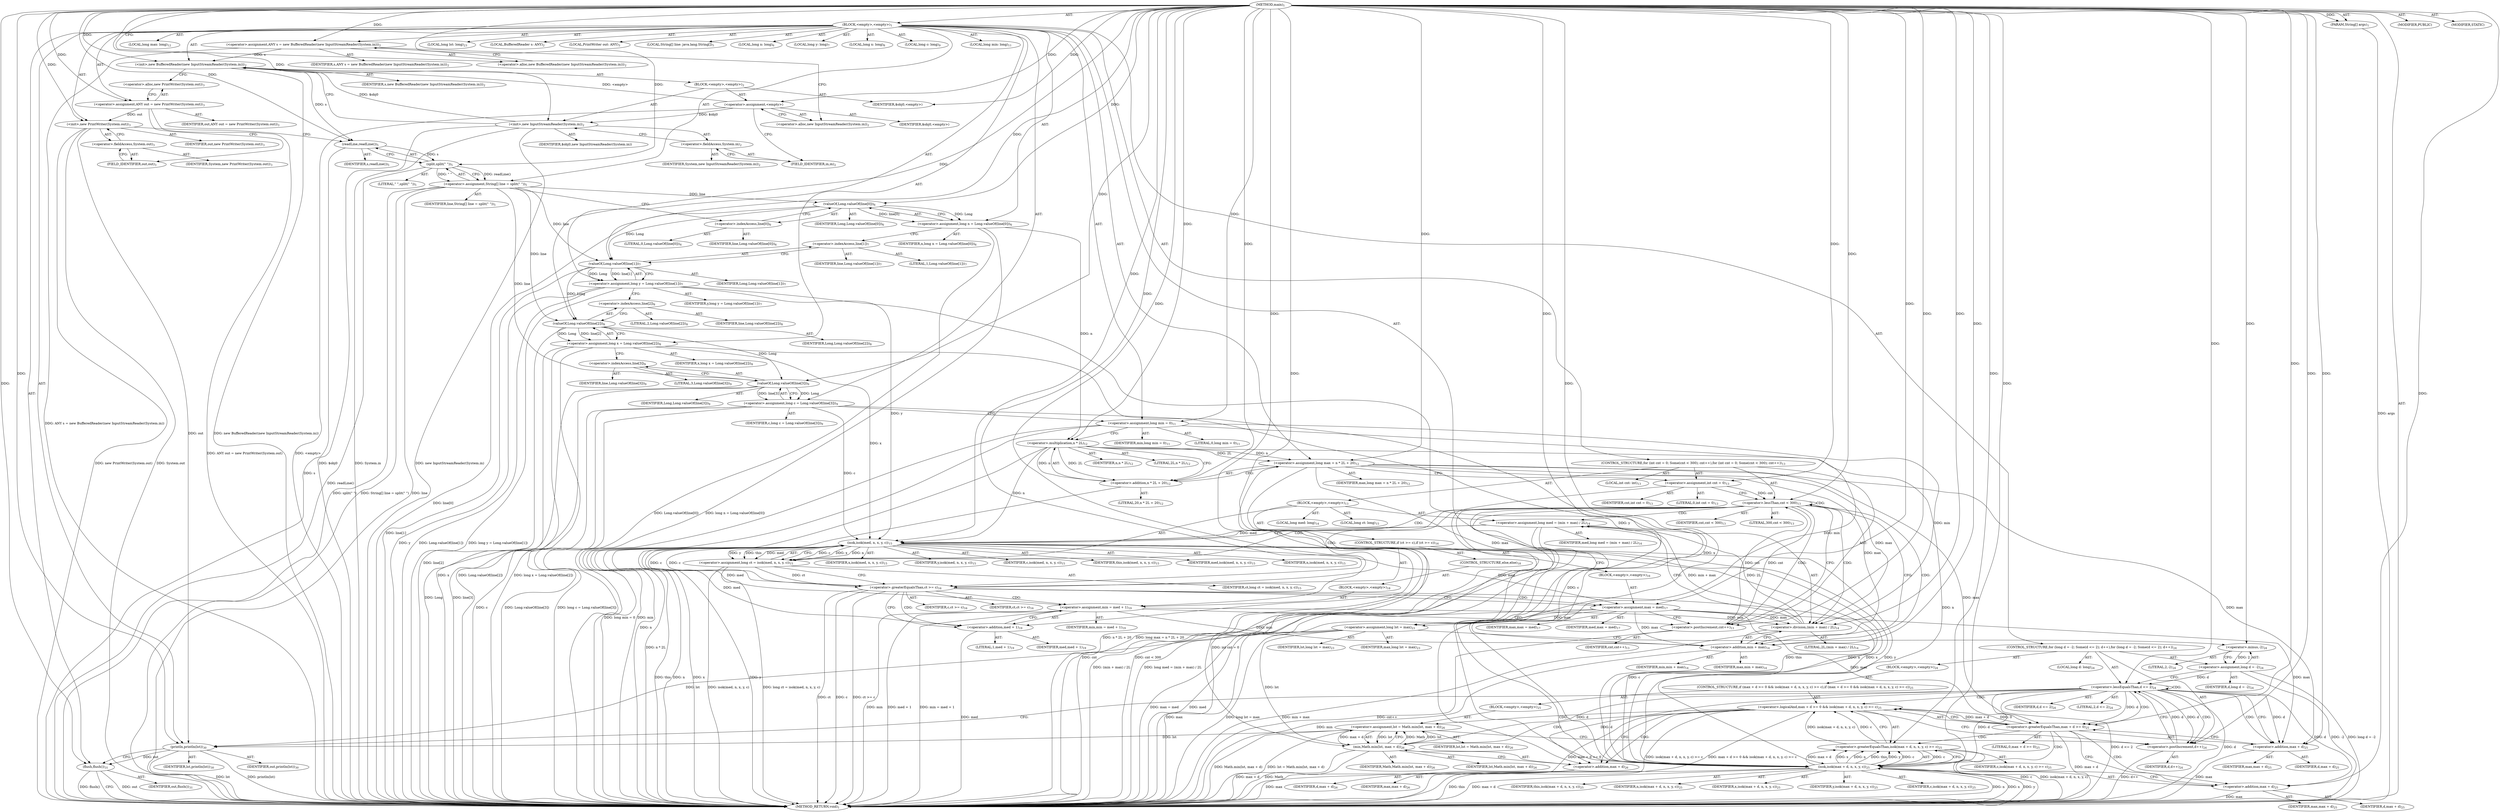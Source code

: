 digraph "main" {  
"21" [label = <(METHOD,main)<SUB>1</SUB>> ]
"22" [label = <(PARAM,String[] args)<SUB>1</SUB>> ]
"23" [label = <(BLOCK,&lt;empty&gt;,&lt;empty&gt;)<SUB>1</SUB>> ]
"4" [label = <(LOCAL,BufferedReader s: ANY)<SUB>2</SUB>> ]
"24" [label = <(&lt;operator&gt;.assignment,ANY s = new BufferedReader(new InputStreamReader(System.in)))<SUB>2</SUB>> ]
"25" [label = <(IDENTIFIER,s,ANY s = new BufferedReader(new InputStreamReader(System.in)))<SUB>2</SUB>> ]
"26" [label = <(&lt;operator&gt;.alloc,new BufferedReader(new InputStreamReader(System.in)))<SUB>2</SUB>> ]
"27" [label = <(&lt;init&gt;,new BufferedReader(new InputStreamReader(System.in)))<SUB>2</SUB>> ]
"3" [label = <(IDENTIFIER,s,new BufferedReader(new InputStreamReader(System.in)))<SUB>2</SUB>> ]
"28" [label = <(BLOCK,&lt;empty&gt;,&lt;empty&gt;)<SUB>2</SUB>> ]
"29" [label = <(&lt;operator&gt;.assignment,&lt;empty&gt;)> ]
"30" [label = <(IDENTIFIER,$obj0,&lt;empty&gt;)> ]
"31" [label = <(&lt;operator&gt;.alloc,new InputStreamReader(System.in))<SUB>2</SUB>> ]
"32" [label = <(&lt;init&gt;,new InputStreamReader(System.in))<SUB>2</SUB>> ]
"33" [label = <(IDENTIFIER,$obj0,new InputStreamReader(System.in))> ]
"34" [label = <(&lt;operator&gt;.fieldAccess,System.in)<SUB>2</SUB>> ]
"35" [label = <(IDENTIFIER,System,new InputStreamReader(System.in))<SUB>2</SUB>> ]
"36" [label = <(FIELD_IDENTIFIER,in,in)<SUB>2</SUB>> ]
"37" [label = <(IDENTIFIER,$obj0,&lt;empty&gt;)> ]
"6" [label = <(LOCAL,PrintWriter out: ANY)<SUB>3</SUB>> ]
"38" [label = <(&lt;operator&gt;.assignment,ANY out = new PrintWriter(System.out))<SUB>3</SUB>> ]
"39" [label = <(IDENTIFIER,out,ANY out = new PrintWriter(System.out))<SUB>3</SUB>> ]
"40" [label = <(&lt;operator&gt;.alloc,new PrintWriter(System.out))<SUB>3</SUB>> ]
"41" [label = <(&lt;init&gt;,new PrintWriter(System.out))<SUB>3</SUB>> ]
"5" [label = <(IDENTIFIER,out,new PrintWriter(System.out))<SUB>3</SUB>> ]
"42" [label = <(&lt;operator&gt;.fieldAccess,System.out)<SUB>3</SUB>> ]
"43" [label = <(IDENTIFIER,System,new PrintWriter(System.out))<SUB>3</SUB>> ]
"44" [label = <(FIELD_IDENTIFIER,out,out)<SUB>3</SUB>> ]
"45" [label = <(LOCAL,String[] line: java.lang.String[])<SUB>5</SUB>> ]
"46" [label = <(&lt;operator&gt;.assignment,String[] line = split(&quot; &quot;))<SUB>5</SUB>> ]
"47" [label = <(IDENTIFIER,line,String[] line = split(&quot; &quot;))<SUB>5</SUB>> ]
"48" [label = <(split,split(&quot; &quot;))<SUB>5</SUB>> ]
"49" [label = <(readLine,readLine())<SUB>5</SUB>> ]
"50" [label = <(IDENTIFIER,s,readLine())<SUB>5</SUB>> ]
"51" [label = <(LITERAL,&quot; &quot;,split(&quot; &quot;))<SUB>5</SUB>> ]
"52" [label = <(LOCAL,long n: long)<SUB>6</SUB>> ]
"53" [label = <(&lt;operator&gt;.assignment,long n = Long.valueOf(line[0]))<SUB>6</SUB>> ]
"54" [label = <(IDENTIFIER,n,long n = Long.valueOf(line[0]))<SUB>6</SUB>> ]
"55" [label = <(valueOf,Long.valueOf(line[0]))<SUB>6</SUB>> ]
"56" [label = <(IDENTIFIER,Long,Long.valueOf(line[0]))<SUB>6</SUB>> ]
"57" [label = <(&lt;operator&gt;.indexAccess,line[0])<SUB>6</SUB>> ]
"58" [label = <(IDENTIFIER,line,Long.valueOf(line[0]))<SUB>6</SUB>> ]
"59" [label = <(LITERAL,0,Long.valueOf(line[0]))<SUB>6</SUB>> ]
"60" [label = <(LOCAL,long y: long)<SUB>7</SUB>> ]
"61" [label = <(&lt;operator&gt;.assignment,long y = Long.valueOf(line[1]))<SUB>7</SUB>> ]
"62" [label = <(IDENTIFIER,y,long y = Long.valueOf(line[1]))<SUB>7</SUB>> ]
"63" [label = <(valueOf,Long.valueOf(line[1]))<SUB>7</SUB>> ]
"64" [label = <(IDENTIFIER,Long,Long.valueOf(line[1]))<SUB>7</SUB>> ]
"65" [label = <(&lt;operator&gt;.indexAccess,line[1])<SUB>7</SUB>> ]
"66" [label = <(IDENTIFIER,line,Long.valueOf(line[1]))<SUB>7</SUB>> ]
"67" [label = <(LITERAL,1,Long.valueOf(line[1]))<SUB>7</SUB>> ]
"68" [label = <(LOCAL,long x: long)<SUB>8</SUB>> ]
"69" [label = <(&lt;operator&gt;.assignment,long x = Long.valueOf(line[2]))<SUB>8</SUB>> ]
"70" [label = <(IDENTIFIER,x,long x = Long.valueOf(line[2]))<SUB>8</SUB>> ]
"71" [label = <(valueOf,Long.valueOf(line[2]))<SUB>8</SUB>> ]
"72" [label = <(IDENTIFIER,Long,Long.valueOf(line[2]))<SUB>8</SUB>> ]
"73" [label = <(&lt;operator&gt;.indexAccess,line[2])<SUB>8</SUB>> ]
"74" [label = <(IDENTIFIER,line,Long.valueOf(line[2]))<SUB>8</SUB>> ]
"75" [label = <(LITERAL,2,Long.valueOf(line[2]))<SUB>8</SUB>> ]
"76" [label = <(LOCAL,long c: long)<SUB>9</SUB>> ]
"77" [label = <(&lt;operator&gt;.assignment,long c = Long.valueOf(line[3]))<SUB>9</SUB>> ]
"78" [label = <(IDENTIFIER,c,long c = Long.valueOf(line[3]))<SUB>9</SUB>> ]
"79" [label = <(valueOf,Long.valueOf(line[3]))<SUB>9</SUB>> ]
"80" [label = <(IDENTIFIER,Long,Long.valueOf(line[3]))<SUB>9</SUB>> ]
"81" [label = <(&lt;operator&gt;.indexAccess,line[3])<SUB>9</SUB>> ]
"82" [label = <(IDENTIFIER,line,Long.valueOf(line[3]))<SUB>9</SUB>> ]
"83" [label = <(LITERAL,3,Long.valueOf(line[3]))<SUB>9</SUB>> ]
"84" [label = <(LOCAL,long min: long)<SUB>11</SUB>> ]
"85" [label = <(&lt;operator&gt;.assignment,long min = 0)<SUB>11</SUB>> ]
"86" [label = <(IDENTIFIER,min,long min = 0)<SUB>11</SUB>> ]
"87" [label = <(LITERAL,0,long min = 0)<SUB>11</SUB>> ]
"88" [label = <(LOCAL,long max: long)<SUB>12</SUB>> ]
"89" [label = <(&lt;operator&gt;.assignment,long max = n * 2L + 20)<SUB>12</SUB>> ]
"90" [label = <(IDENTIFIER,max,long max = n * 2L + 20)<SUB>12</SUB>> ]
"91" [label = <(&lt;operator&gt;.addition,n * 2L + 20)<SUB>12</SUB>> ]
"92" [label = <(&lt;operator&gt;.multiplication,n * 2L)<SUB>12</SUB>> ]
"93" [label = <(IDENTIFIER,n,n * 2L)<SUB>12</SUB>> ]
"94" [label = <(LITERAL,2L,n * 2L)<SUB>12</SUB>> ]
"95" [label = <(LITERAL,20,n * 2L + 20)<SUB>12</SUB>> ]
"96" [label = <(CONTROL_STRUCTURE,for (int cnt = 0; Some(cnt &lt; 300); cnt++),for (int cnt = 0; Some(cnt &lt; 300); cnt++))<SUB>13</SUB>> ]
"97" [label = <(LOCAL,int cnt: int)<SUB>13</SUB>> ]
"98" [label = <(&lt;operator&gt;.assignment,int cnt = 0)<SUB>13</SUB>> ]
"99" [label = <(IDENTIFIER,cnt,int cnt = 0)<SUB>13</SUB>> ]
"100" [label = <(LITERAL,0,int cnt = 0)<SUB>13</SUB>> ]
"101" [label = <(&lt;operator&gt;.lessThan,cnt &lt; 300)<SUB>13</SUB>> ]
"102" [label = <(IDENTIFIER,cnt,cnt &lt; 300)<SUB>13</SUB>> ]
"103" [label = <(LITERAL,300,cnt &lt; 300)<SUB>13</SUB>> ]
"104" [label = <(&lt;operator&gt;.postIncrement,cnt++)<SUB>13</SUB>> ]
"105" [label = <(IDENTIFIER,cnt,cnt++)<SUB>13</SUB>> ]
"106" [label = <(BLOCK,&lt;empty&gt;,&lt;empty&gt;)<SUB>13</SUB>> ]
"107" [label = <(LOCAL,long med: long)<SUB>14</SUB>> ]
"108" [label = <(&lt;operator&gt;.assignment,long med = (min + max) / 2L)<SUB>14</SUB>> ]
"109" [label = <(IDENTIFIER,med,long med = (min + max) / 2L)<SUB>14</SUB>> ]
"110" [label = <(&lt;operator&gt;.division,(min + max) / 2L)<SUB>14</SUB>> ]
"111" [label = <(&lt;operator&gt;.addition,min + max)<SUB>14</SUB>> ]
"112" [label = <(IDENTIFIER,min,min + max)<SUB>14</SUB>> ]
"113" [label = <(IDENTIFIER,max,min + max)<SUB>14</SUB>> ]
"114" [label = <(LITERAL,2L,(min + max) / 2L)<SUB>14</SUB>> ]
"115" [label = <(LOCAL,long ct: long)<SUB>15</SUB>> ]
"116" [label = <(&lt;operator&gt;.assignment,long ct = isok(med, n, x, y, c))<SUB>15</SUB>> ]
"117" [label = <(IDENTIFIER,ct,long ct = isok(med, n, x, y, c))<SUB>15</SUB>> ]
"118" [label = <(isok,isok(med, n, x, y, c))<SUB>15</SUB>> ]
"119" [label = <(IDENTIFIER,this,isok(med, n, x, y, c))<SUB>15</SUB>> ]
"120" [label = <(IDENTIFIER,med,isok(med, n, x, y, c))<SUB>15</SUB>> ]
"121" [label = <(IDENTIFIER,n,isok(med, n, x, y, c))<SUB>15</SUB>> ]
"122" [label = <(IDENTIFIER,x,isok(med, n, x, y, c))<SUB>15</SUB>> ]
"123" [label = <(IDENTIFIER,y,isok(med, n, x, y, c))<SUB>15</SUB>> ]
"124" [label = <(IDENTIFIER,c,isok(med, n, x, y, c))<SUB>15</SUB>> ]
"125" [label = <(CONTROL_STRUCTURE,if (ct &gt;= c),if (ct &gt;= c))<SUB>16</SUB>> ]
"126" [label = <(&lt;operator&gt;.greaterEqualsThan,ct &gt;= c)<SUB>16</SUB>> ]
"127" [label = <(IDENTIFIER,ct,ct &gt;= c)<SUB>16</SUB>> ]
"128" [label = <(IDENTIFIER,c,ct &gt;= c)<SUB>16</SUB>> ]
"129" [label = <(BLOCK,&lt;empty&gt;,&lt;empty&gt;)<SUB>16</SUB>> ]
"130" [label = <(&lt;operator&gt;.assignment,max = med)<SUB>17</SUB>> ]
"131" [label = <(IDENTIFIER,max,max = med)<SUB>17</SUB>> ]
"132" [label = <(IDENTIFIER,med,max = med)<SUB>17</SUB>> ]
"133" [label = <(CONTROL_STRUCTURE,else,else)<SUB>18</SUB>> ]
"134" [label = <(BLOCK,&lt;empty&gt;,&lt;empty&gt;)<SUB>18</SUB>> ]
"135" [label = <(&lt;operator&gt;.assignment,min = med + 1)<SUB>19</SUB>> ]
"136" [label = <(IDENTIFIER,min,min = med + 1)<SUB>19</SUB>> ]
"137" [label = <(&lt;operator&gt;.addition,med + 1)<SUB>19</SUB>> ]
"138" [label = <(IDENTIFIER,med,med + 1)<SUB>19</SUB>> ]
"139" [label = <(LITERAL,1,med + 1)<SUB>19</SUB>> ]
"140" [label = <(LOCAL,long lst: long)<SUB>23</SUB>> ]
"141" [label = <(&lt;operator&gt;.assignment,long lst = max)<SUB>23</SUB>> ]
"142" [label = <(IDENTIFIER,lst,long lst = max)<SUB>23</SUB>> ]
"143" [label = <(IDENTIFIER,max,long lst = max)<SUB>23</SUB>> ]
"144" [label = <(CONTROL_STRUCTURE,for (long d = -2; Some(d &lt;= 2); d++),for (long d = -2; Some(d &lt;= 2); d++))<SUB>24</SUB>> ]
"145" [label = <(LOCAL,long d: long)<SUB>24</SUB>> ]
"146" [label = <(&lt;operator&gt;.assignment,long d = -2)<SUB>24</SUB>> ]
"147" [label = <(IDENTIFIER,d,long d = -2)<SUB>24</SUB>> ]
"148" [label = <(&lt;operator&gt;.minus,-2)<SUB>24</SUB>> ]
"149" [label = <(LITERAL,2,-2)<SUB>24</SUB>> ]
"150" [label = <(&lt;operator&gt;.lessEqualsThan,d &lt;= 2)<SUB>24</SUB>> ]
"151" [label = <(IDENTIFIER,d,d &lt;= 2)<SUB>24</SUB>> ]
"152" [label = <(LITERAL,2,d &lt;= 2)<SUB>24</SUB>> ]
"153" [label = <(&lt;operator&gt;.postIncrement,d++)<SUB>24</SUB>> ]
"154" [label = <(IDENTIFIER,d,d++)<SUB>24</SUB>> ]
"155" [label = <(BLOCK,&lt;empty&gt;,&lt;empty&gt;)<SUB>24</SUB>> ]
"156" [label = <(CONTROL_STRUCTURE,if (max + d &gt;= 0 &amp;&amp; isok(max + d, n, x, y, c) &gt;= c),if (max + d &gt;= 0 &amp;&amp; isok(max + d, n, x, y, c) &gt;= c))<SUB>25</SUB>> ]
"157" [label = <(&lt;operator&gt;.logicalAnd,max + d &gt;= 0 &amp;&amp; isok(max + d, n, x, y, c) &gt;= c)<SUB>25</SUB>> ]
"158" [label = <(&lt;operator&gt;.greaterEqualsThan,max + d &gt;= 0)<SUB>25</SUB>> ]
"159" [label = <(&lt;operator&gt;.addition,max + d)<SUB>25</SUB>> ]
"160" [label = <(IDENTIFIER,max,max + d)<SUB>25</SUB>> ]
"161" [label = <(IDENTIFIER,d,max + d)<SUB>25</SUB>> ]
"162" [label = <(LITERAL,0,max + d &gt;= 0)<SUB>25</SUB>> ]
"163" [label = <(&lt;operator&gt;.greaterEqualsThan,isok(max + d, n, x, y, c) &gt;= c)<SUB>25</SUB>> ]
"164" [label = <(isok,isok(max + d, n, x, y, c))<SUB>25</SUB>> ]
"165" [label = <(IDENTIFIER,this,isok(max + d, n, x, y, c))<SUB>25</SUB>> ]
"166" [label = <(&lt;operator&gt;.addition,max + d)<SUB>25</SUB>> ]
"167" [label = <(IDENTIFIER,max,max + d)<SUB>25</SUB>> ]
"168" [label = <(IDENTIFIER,d,max + d)<SUB>25</SUB>> ]
"169" [label = <(IDENTIFIER,n,isok(max + d, n, x, y, c))<SUB>25</SUB>> ]
"170" [label = <(IDENTIFIER,x,isok(max + d, n, x, y, c))<SUB>25</SUB>> ]
"171" [label = <(IDENTIFIER,y,isok(max + d, n, x, y, c))<SUB>25</SUB>> ]
"172" [label = <(IDENTIFIER,c,isok(max + d, n, x, y, c))<SUB>25</SUB>> ]
"173" [label = <(IDENTIFIER,c,isok(max + d, n, x, y, c) &gt;= c)<SUB>25</SUB>> ]
"174" [label = <(BLOCK,&lt;empty&gt;,&lt;empty&gt;)<SUB>25</SUB>> ]
"175" [label = <(&lt;operator&gt;.assignment,lst = Math.min(lst, max + d))<SUB>26</SUB>> ]
"176" [label = <(IDENTIFIER,lst,lst = Math.min(lst, max + d))<SUB>26</SUB>> ]
"177" [label = <(min,Math.min(lst, max + d))<SUB>26</SUB>> ]
"178" [label = <(IDENTIFIER,Math,Math.min(lst, max + d))<SUB>26</SUB>> ]
"179" [label = <(IDENTIFIER,lst,Math.min(lst, max + d))<SUB>26</SUB>> ]
"180" [label = <(&lt;operator&gt;.addition,max + d)<SUB>26</SUB>> ]
"181" [label = <(IDENTIFIER,max,max + d)<SUB>26</SUB>> ]
"182" [label = <(IDENTIFIER,d,max + d)<SUB>26</SUB>> ]
"183" [label = <(println,println(lst))<SUB>30</SUB>> ]
"184" [label = <(IDENTIFIER,out,println(lst))<SUB>30</SUB>> ]
"185" [label = <(IDENTIFIER,lst,println(lst))<SUB>30</SUB>> ]
"186" [label = <(flush,flush())<SUB>31</SUB>> ]
"187" [label = <(IDENTIFIER,out,flush())<SUB>31</SUB>> ]
"188" [label = <(MODIFIER,PUBLIC)> ]
"189" [label = <(MODIFIER,STATIC)> ]
"190" [label = <(METHOD_RETURN,void)<SUB>1</SUB>> ]
  "21" -> "22"  [ label = "AST: "] 
  "21" -> "23"  [ label = "AST: "] 
  "21" -> "188"  [ label = "AST: "] 
  "21" -> "189"  [ label = "AST: "] 
  "21" -> "190"  [ label = "AST: "] 
  "23" -> "4"  [ label = "AST: "] 
  "23" -> "24"  [ label = "AST: "] 
  "23" -> "27"  [ label = "AST: "] 
  "23" -> "6"  [ label = "AST: "] 
  "23" -> "38"  [ label = "AST: "] 
  "23" -> "41"  [ label = "AST: "] 
  "23" -> "45"  [ label = "AST: "] 
  "23" -> "46"  [ label = "AST: "] 
  "23" -> "52"  [ label = "AST: "] 
  "23" -> "53"  [ label = "AST: "] 
  "23" -> "60"  [ label = "AST: "] 
  "23" -> "61"  [ label = "AST: "] 
  "23" -> "68"  [ label = "AST: "] 
  "23" -> "69"  [ label = "AST: "] 
  "23" -> "76"  [ label = "AST: "] 
  "23" -> "77"  [ label = "AST: "] 
  "23" -> "84"  [ label = "AST: "] 
  "23" -> "85"  [ label = "AST: "] 
  "23" -> "88"  [ label = "AST: "] 
  "23" -> "89"  [ label = "AST: "] 
  "23" -> "96"  [ label = "AST: "] 
  "23" -> "140"  [ label = "AST: "] 
  "23" -> "141"  [ label = "AST: "] 
  "23" -> "144"  [ label = "AST: "] 
  "23" -> "183"  [ label = "AST: "] 
  "23" -> "186"  [ label = "AST: "] 
  "24" -> "25"  [ label = "AST: "] 
  "24" -> "26"  [ label = "AST: "] 
  "27" -> "3"  [ label = "AST: "] 
  "27" -> "28"  [ label = "AST: "] 
  "28" -> "29"  [ label = "AST: "] 
  "28" -> "32"  [ label = "AST: "] 
  "28" -> "37"  [ label = "AST: "] 
  "29" -> "30"  [ label = "AST: "] 
  "29" -> "31"  [ label = "AST: "] 
  "32" -> "33"  [ label = "AST: "] 
  "32" -> "34"  [ label = "AST: "] 
  "34" -> "35"  [ label = "AST: "] 
  "34" -> "36"  [ label = "AST: "] 
  "38" -> "39"  [ label = "AST: "] 
  "38" -> "40"  [ label = "AST: "] 
  "41" -> "5"  [ label = "AST: "] 
  "41" -> "42"  [ label = "AST: "] 
  "42" -> "43"  [ label = "AST: "] 
  "42" -> "44"  [ label = "AST: "] 
  "46" -> "47"  [ label = "AST: "] 
  "46" -> "48"  [ label = "AST: "] 
  "48" -> "49"  [ label = "AST: "] 
  "48" -> "51"  [ label = "AST: "] 
  "49" -> "50"  [ label = "AST: "] 
  "53" -> "54"  [ label = "AST: "] 
  "53" -> "55"  [ label = "AST: "] 
  "55" -> "56"  [ label = "AST: "] 
  "55" -> "57"  [ label = "AST: "] 
  "57" -> "58"  [ label = "AST: "] 
  "57" -> "59"  [ label = "AST: "] 
  "61" -> "62"  [ label = "AST: "] 
  "61" -> "63"  [ label = "AST: "] 
  "63" -> "64"  [ label = "AST: "] 
  "63" -> "65"  [ label = "AST: "] 
  "65" -> "66"  [ label = "AST: "] 
  "65" -> "67"  [ label = "AST: "] 
  "69" -> "70"  [ label = "AST: "] 
  "69" -> "71"  [ label = "AST: "] 
  "71" -> "72"  [ label = "AST: "] 
  "71" -> "73"  [ label = "AST: "] 
  "73" -> "74"  [ label = "AST: "] 
  "73" -> "75"  [ label = "AST: "] 
  "77" -> "78"  [ label = "AST: "] 
  "77" -> "79"  [ label = "AST: "] 
  "79" -> "80"  [ label = "AST: "] 
  "79" -> "81"  [ label = "AST: "] 
  "81" -> "82"  [ label = "AST: "] 
  "81" -> "83"  [ label = "AST: "] 
  "85" -> "86"  [ label = "AST: "] 
  "85" -> "87"  [ label = "AST: "] 
  "89" -> "90"  [ label = "AST: "] 
  "89" -> "91"  [ label = "AST: "] 
  "91" -> "92"  [ label = "AST: "] 
  "91" -> "95"  [ label = "AST: "] 
  "92" -> "93"  [ label = "AST: "] 
  "92" -> "94"  [ label = "AST: "] 
  "96" -> "97"  [ label = "AST: "] 
  "96" -> "98"  [ label = "AST: "] 
  "96" -> "101"  [ label = "AST: "] 
  "96" -> "104"  [ label = "AST: "] 
  "96" -> "106"  [ label = "AST: "] 
  "98" -> "99"  [ label = "AST: "] 
  "98" -> "100"  [ label = "AST: "] 
  "101" -> "102"  [ label = "AST: "] 
  "101" -> "103"  [ label = "AST: "] 
  "104" -> "105"  [ label = "AST: "] 
  "106" -> "107"  [ label = "AST: "] 
  "106" -> "108"  [ label = "AST: "] 
  "106" -> "115"  [ label = "AST: "] 
  "106" -> "116"  [ label = "AST: "] 
  "106" -> "125"  [ label = "AST: "] 
  "108" -> "109"  [ label = "AST: "] 
  "108" -> "110"  [ label = "AST: "] 
  "110" -> "111"  [ label = "AST: "] 
  "110" -> "114"  [ label = "AST: "] 
  "111" -> "112"  [ label = "AST: "] 
  "111" -> "113"  [ label = "AST: "] 
  "116" -> "117"  [ label = "AST: "] 
  "116" -> "118"  [ label = "AST: "] 
  "118" -> "119"  [ label = "AST: "] 
  "118" -> "120"  [ label = "AST: "] 
  "118" -> "121"  [ label = "AST: "] 
  "118" -> "122"  [ label = "AST: "] 
  "118" -> "123"  [ label = "AST: "] 
  "118" -> "124"  [ label = "AST: "] 
  "125" -> "126"  [ label = "AST: "] 
  "125" -> "129"  [ label = "AST: "] 
  "125" -> "133"  [ label = "AST: "] 
  "126" -> "127"  [ label = "AST: "] 
  "126" -> "128"  [ label = "AST: "] 
  "129" -> "130"  [ label = "AST: "] 
  "130" -> "131"  [ label = "AST: "] 
  "130" -> "132"  [ label = "AST: "] 
  "133" -> "134"  [ label = "AST: "] 
  "134" -> "135"  [ label = "AST: "] 
  "135" -> "136"  [ label = "AST: "] 
  "135" -> "137"  [ label = "AST: "] 
  "137" -> "138"  [ label = "AST: "] 
  "137" -> "139"  [ label = "AST: "] 
  "141" -> "142"  [ label = "AST: "] 
  "141" -> "143"  [ label = "AST: "] 
  "144" -> "145"  [ label = "AST: "] 
  "144" -> "146"  [ label = "AST: "] 
  "144" -> "150"  [ label = "AST: "] 
  "144" -> "153"  [ label = "AST: "] 
  "144" -> "155"  [ label = "AST: "] 
  "146" -> "147"  [ label = "AST: "] 
  "146" -> "148"  [ label = "AST: "] 
  "148" -> "149"  [ label = "AST: "] 
  "150" -> "151"  [ label = "AST: "] 
  "150" -> "152"  [ label = "AST: "] 
  "153" -> "154"  [ label = "AST: "] 
  "155" -> "156"  [ label = "AST: "] 
  "156" -> "157"  [ label = "AST: "] 
  "156" -> "174"  [ label = "AST: "] 
  "157" -> "158"  [ label = "AST: "] 
  "157" -> "163"  [ label = "AST: "] 
  "158" -> "159"  [ label = "AST: "] 
  "158" -> "162"  [ label = "AST: "] 
  "159" -> "160"  [ label = "AST: "] 
  "159" -> "161"  [ label = "AST: "] 
  "163" -> "164"  [ label = "AST: "] 
  "163" -> "173"  [ label = "AST: "] 
  "164" -> "165"  [ label = "AST: "] 
  "164" -> "166"  [ label = "AST: "] 
  "164" -> "169"  [ label = "AST: "] 
  "164" -> "170"  [ label = "AST: "] 
  "164" -> "171"  [ label = "AST: "] 
  "164" -> "172"  [ label = "AST: "] 
  "166" -> "167"  [ label = "AST: "] 
  "166" -> "168"  [ label = "AST: "] 
  "174" -> "175"  [ label = "AST: "] 
  "175" -> "176"  [ label = "AST: "] 
  "175" -> "177"  [ label = "AST: "] 
  "177" -> "178"  [ label = "AST: "] 
  "177" -> "179"  [ label = "AST: "] 
  "177" -> "180"  [ label = "AST: "] 
  "180" -> "181"  [ label = "AST: "] 
  "180" -> "182"  [ label = "AST: "] 
  "183" -> "184"  [ label = "AST: "] 
  "183" -> "185"  [ label = "AST: "] 
  "186" -> "187"  [ label = "AST: "] 
  "24" -> "31"  [ label = "CFG: "] 
  "27" -> "40"  [ label = "CFG: "] 
  "38" -> "44"  [ label = "CFG: "] 
  "41" -> "49"  [ label = "CFG: "] 
  "46" -> "57"  [ label = "CFG: "] 
  "53" -> "65"  [ label = "CFG: "] 
  "61" -> "73"  [ label = "CFG: "] 
  "69" -> "81"  [ label = "CFG: "] 
  "77" -> "85"  [ label = "CFG: "] 
  "85" -> "92"  [ label = "CFG: "] 
  "89" -> "98"  [ label = "CFG: "] 
  "141" -> "148"  [ label = "CFG: "] 
  "183" -> "186"  [ label = "CFG: "] 
  "186" -> "190"  [ label = "CFG: "] 
  "26" -> "24"  [ label = "CFG: "] 
  "40" -> "38"  [ label = "CFG: "] 
  "42" -> "41"  [ label = "CFG: "] 
  "48" -> "46"  [ label = "CFG: "] 
  "55" -> "53"  [ label = "CFG: "] 
  "63" -> "61"  [ label = "CFG: "] 
  "71" -> "69"  [ label = "CFG: "] 
  "79" -> "77"  [ label = "CFG: "] 
  "91" -> "89"  [ label = "CFG: "] 
  "98" -> "101"  [ label = "CFG: "] 
  "101" -> "111"  [ label = "CFG: "] 
  "101" -> "141"  [ label = "CFG: "] 
  "104" -> "101"  [ label = "CFG: "] 
  "146" -> "150"  [ label = "CFG: "] 
  "150" -> "159"  [ label = "CFG: "] 
  "150" -> "183"  [ label = "CFG: "] 
  "153" -> "150"  [ label = "CFG: "] 
  "29" -> "36"  [ label = "CFG: "] 
  "32" -> "27"  [ label = "CFG: "] 
  "44" -> "42"  [ label = "CFG: "] 
  "49" -> "48"  [ label = "CFG: "] 
  "57" -> "55"  [ label = "CFG: "] 
  "65" -> "63"  [ label = "CFG: "] 
  "73" -> "71"  [ label = "CFG: "] 
  "81" -> "79"  [ label = "CFG: "] 
  "92" -> "91"  [ label = "CFG: "] 
  "108" -> "118"  [ label = "CFG: "] 
  "116" -> "126"  [ label = "CFG: "] 
  "148" -> "146"  [ label = "CFG: "] 
  "31" -> "29"  [ label = "CFG: "] 
  "34" -> "32"  [ label = "CFG: "] 
  "110" -> "108"  [ label = "CFG: "] 
  "118" -> "116"  [ label = "CFG: "] 
  "126" -> "130"  [ label = "CFG: "] 
  "126" -> "137"  [ label = "CFG: "] 
  "157" -> "180"  [ label = "CFG: "] 
  "157" -> "153"  [ label = "CFG: "] 
  "36" -> "34"  [ label = "CFG: "] 
  "111" -> "110"  [ label = "CFG: "] 
  "130" -> "104"  [ label = "CFG: "] 
  "158" -> "157"  [ label = "CFG: "] 
  "158" -> "166"  [ label = "CFG: "] 
  "163" -> "157"  [ label = "CFG: "] 
  "175" -> "153"  [ label = "CFG: "] 
  "135" -> "104"  [ label = "CFG: "] 
  "159" -> "158"  [ label = "CFG: "] 
  "164" -> "163"  [ label = "CFG: "] 
  "177" -> "175"  [ label = "CFG: "] 
  "137" -> "135"  [ label = "CFG: "] 
  "166" -> "164"  [ label = "CFG: "] 
  "180" -> "177"  [ label = "CFG: "] 
  "21" -> "26"  [ label = "CFG: "] 
  "22" -> "190"  [ label = "DDG: args"] 
  "24" -> "190"  [ label = "DDG: ANY s = new BufferedReader(new InputStreamReader(System.in))"] 
  "29" -> "190"  [ label = "DDG: &lt;empty&gt;"] 
  "32" -> "190"  [ label = "DDG: $obj0"] 
  "32" -> "190"  [ label = "DDG: System.in"] 
  "32" -> "190"  [ label = "DDG: new InputStreamReader(System.in)"] 
  "27" -> "190"  [ label = "DDG: new BufferedReader(new InputStreamReader(System.in))"] 
  "38" -> "190"  [ label = "DDG: ANY out = new PrintWriter(System.out)"] 
  "41" -> "190"  [ label = "DDG: System.out"] 
  "41" -> "190"  [ label = "DDG: new PrintWriter(System.out)"] 
  "46" -> "190"  [ label = "DDG: line"] 
  "49" -> "190"  [ label = "DDG: s"] 
  "48" -> "190"  [ label = "DDG: readLine()"] 
  "46" -> "190"  [ label = "DDG: split(&quot; &quot;)"] 
  "46" -> "190"  [ label = "DDG: String[] line = split(&quot; &quot;)"] 
  "55" -> "190"  [ label = "DDG: line[0]"] 
  "53" -> "190"  [ label = "DDG: Long.valueOf(line[0])"] 
  "53" -> "190"  [ label = "DDG: long n = Long.valueOf(line[0])"] 
  "61" -> "190"  [ label = "DDG: y"] 
  "63" -> "190"  [ label = "DDG: line[1]"] 
  "61" -> "190"  [ label = "DDG: Long.valueOf(line[1])"] 
  "61" -> "190"  [ label = "DDG: long y = Long.valueOf(line[1])"] 
  "69" -> "190"  [ label = "DDG: x"] 
  "71" -> "190"  [ label = "DDG: line[2]"] 
  "69" -> "190"  [ label = "DDG: Long.valueOf(line[2])"] 
  "69" -> "190"  [ label = "DDG: long x = Long.valueOf(line[2])"] 
  "77" -> "190"  [ label = "DDG: c"] 
  "79" -> "190"  [ label = "DDG: Long"] 
  "79" -> "190"  [ label = "DDG: line[3]"] 
  "77" -> "190"  [ label = "DDG: Long.valueOf(line[3])"] 
  "77" -> "190"  [ label = "DDG: long c = Long.valueOf(line[3])"] 
  "85" -> "190"  [ label = "DDG: min"] 
  "85" -> "190"  [ label = "DDG: long min = 0"] 
  "92" -> "190"  [ label = "DDG: n"] 
  "91" -> "190"  [ label = "DDG: n * 2L"] 
  "89" -> "190"  [ label = "DDG: n * 2L + 20"] 
  "89" -> "190"  [ label = "DDG: long max = n * 2L + 20"] 
  "98" -> "190"  [ label = "DDG: int cnt = 0"] 
  "101" -> "190"  [ label = "DDG: cnt"] 
  "101" -> "190"  [ label = "DDG: cnt &lt; 300"] 
  "141" -> "190"  [ label = "DDG: max"] 
  "141" -> "190"  [ label = "DDG: long lst = max"] 
  "146" -> "190"  [ label = "DDG: -2"] 
  "146" -> "190"  [ label = "DDG: long d = -2"] 
  "150" -> "190"  [ label = "DDG: d"] 
  "150" -> "190"  [ label = "DDG: d &lt;= 2"] 
  "183" -> "190"  [ label = "DDG: lst"] 
  "183" -> "190"  [ label = "DDG: println(lst)"] 
  "186" -> "190"  [ label = "DDG: out"] 
  "186" -> "190"  [ label = "DDG: flush()"] 
  "159" -> "190"  [ label = "DDG: max"] 
  "158" -> "190"  [ label = "DDG: max + d"] 
  "157" -> "190"  [ label = "DDG: max + d &gt;= 0"] 
  "164" -> "190"  [ label = "DDG: this"] 
  "166" -> "190"  [ label = "DDG: max"] 
  "164" -> "190"  [ label = "DDG: max + d"] 
  "164" -> "190"  [ label = "DDG: n"] 
  "164" -> "190"  [ label = "DDG: x"] 
  "164" -> "190"  [ label = "DDG: y"] 
  "163" -> "190"  [ label = "DDG: isok(max + d, n, x, y, c)"] 
  "163" -> "190"  [ label = "DDG: c"] 
  "157" -> "190"  [ label = "DDG: isok(max + d, n, x, y, c) &gt;= c"] 
  "157" -> "190"  [ label = "DDG: max + d &gt;= 0 &amp;&amp; isok(max + d, n, x, y, c) &gt;= c"] 
  "180" -> "190"  [ label = "DDG: max"] 
  "177" -> "190"  [ label = "DDG: max + d"] 
  "175" -> "190"  [ label = "DDG: Math.min(lst, max + d)"] 
  "175" -> "190"  [ label = "DDG: lst = Math.min(lst, max + d)"] 
  "153" -> "190"  [ label = "DDG: d++"] 
  "111" -> "190"  [ label = "DDG: min"] 
  "110" -> "190"  [ label = "DDG: min + max"] 
  "108" -> "190"  [ label = "DDG: (min + max) / 2L"] 
  "108" -> "190"  [ label = "DDG: long med = (min + max) / 2L"] 
  "118" -> "190"  [ label = "DDG: this"] 
  "118" -> "190"  [ label = "DDG: n"] 
  "118" -> "190"  [ label = "DDG: x"] 
  "118" -> "190"  [ label = "DDG: y"] 
  "116" -> "190"  [ label = "DDG: isok(med, n, x, y, c)"] 
  "116" -> "190"  [ label = "DDG: long ct = isok(med, n, x, y, c)"] 
  "126" -> "190"  [ label = "DDG: ct"] 
  "126" -> "190"  [ label = "DDG: c"] 
  "126" -> "190"  [ label = "DDG: ct &gt;= c"] 
  "135" -> "190"  [ label = "DDG: min"] 
  "137" -> "190"  [ label = "DDG: med"] 
  "135" -> "190"  [ label = "DDG: med + 1"] 
  "135" -> "190"  [ label = "DDG: min = med + 1"] 
  "130" -> "190"  [ label = "DDG: med"] 
  "130" -> "190"  [ label = "DDG: max = med"] 
  "104" -> "190"  [ label = "DDG: cnt++"] 
  "177" -> "190"  [ label = "DDG: Math"] 
  "21" -> "22"  [ label = "DDG: "] 
  "21" -> "24"  [ label = "DDG: "] 
  "21" -> "38"  [ label = "DDG: "] 
  "48" -> "46"  [ label = "DDG: readLine()"] 
  "48" -> "46"  [ label = "DDG: &quot; &quot;"] 
  "55" -> "53"  [ label = "DDG: Long"] 
  "55" -> "53"  [ label = "DDG: line[0]"] 
  "63" -> "61"  [ label = "DDG: Long"] 
  "63" -> "61"  [ label = "DDG: line[1]"] 
  "71" -> "69"  [ label = "DDG: Long"] 
  "71" -> "69"  [ label = "DDG: line[2]"] 
  "79" -> "77"  [ label = "DDG: Long"] 
  "79" -> "77"  [ label = "DDG: line[3]"] 
  "21" -> "85"  [ label = "DDG: "] 
  "92" -> "89"  [ label = "DDG: n"] 
  "92" -> "89"  [ label = "DDG: 2L"] 
  "21" -> "89"  [ label = "DDG: "] 
  "89" -> "141"  [ label = "DDG: max"] 
  "130" -> "141"  [ label = "DDG: max"] 
  "21" -> "141"  [ label = "DDG: "] 
  "24" -> "27"  [ label = "DDG: s"] 
  "21" -> "27"  [ label = "DDG: "] 
  "29" -> "27"  [ label = "DDG: &lt;empty&gt;"] 
  "32" -> "27"  [ label = "DDG: $obj0"] 
  "38" -> "41"  [ label = "DDG: out"] 
  "21" -> "41"  [ label = "DDG: "] 
  "21" -> "98"  [ label = "DDG: "] 
  "148" -> "146"  [ label = "DDG: 2"] 
  "41" -> "183"  [ label = "DDG: out"] 
  "21" -> "183"  [ label = "DDG: "] 
  "141" -> "183"  [ label = "DDG: lst"] 
  "175" -> "183"  [ label = "DDG: lst"] 
  "183" -> "186"  [ label = "DDG: out"] 
  "21" -> "186"  [ label = "DDG: "] 
  "21" -> "29"  [ label = "DDG: "] 
  "21" -> "37"  [ label = "DDG: "] 
  "49" -> "48"  [ label = "DDG: s"] 
  "21" -> "48"  [ label = "DDG: "] 
  "21" -> "55"  [ label = "DDG: "] 
  "46" -> "55"  [ label = "DDG: line"] 
  "55" -> "63"  [ label = "DDG: Long"] 
  "21" -> "63"  [ label = "DDG: "] 
  "46" -> "63"  [ label = "DDG: line"] 
  "63" -> "71"  [ label = "DDG: Long"] 
  "21" -> "71"  [ label = "DDG: "] 
  "46" -> "71"  [ label = "DDG: line"] 
  "71" -> "79"  [ label = "DDG: Long"] 
  "21" -> "79"  [ label = "DDG: "] 
  "46" -> "79"  [ label = "DDG: line"] 
  "92" -> "91"  [ label = "DDG: n"] 
  "92" -> "91"  [ label = "DDG: 2L"] 
  "21" -> "91"  [ label = "DDG: "] 
  "98" -> "101"  [ label = "DDG: cnt"] 
  "104" -> "101"  [ label = "DDG: cnt"] 
  "21" -> "101"  [ label = "DDG: "] 
  "101" -> "104"  [ label = "DDG: cnt"] 
  "21" -> "104"  [ label = "DDG: "] 
  "110" -> "108"  [ label = "DDG: min + max"] 
  "110" -> "108"  [ label = "DDG: 2L"] 
  "118" -> "116"  [ label = "DDG: c"] 
  "118" -> "116"  [ label = "DDG: x"] 
  "118" -> "116"  [ label = "DDG: med"] 
  "118" -> "116"  [ label = "DDG: n"] 
  "118" -> "116"  [ label = "DDG: y"] 
  "118" -> "116"  [ label = "DDG: this"] 
  "146" -> "150"  [ label = "DDG: d"] 
  "153" -> "150"  [ label = "DDG: d"] 
  "21" -> "150"  [ label = "DDG: "] 
  "21" -> "153"  [ label = "DDG: "] 
  "150" -> "153"  [ label = "DDG: d"] 
  "29" -> "32"  [ label = "DDG: $obj0"] 
  "21" -> "32"  [ label = "DDG: "] 
  "27" -> "49"  [ label = "DDG: s"] 
  "21" -> "49"  [ label = "DDG: "] 
  "53" -> "92"  [ label = "DDG: n"] 
  "21" -> "92"  [ label = "DDG: "] 
  "21" -> "148"  [ label = "DDG: "] 
  "85" -> "110"  [ label = "DDG: min"] 
  "135" -> "110"  [ label = "DDG: min"] 
  "21" -> "110"  [ label = "DDG: "] 
  "89" -> "110"  [ label = "DDG: max"] 
  "130" -> "110"  [ label = "DDG: max"] 
  "21" -> "118"  [ label = "DDG: "] 
  "108" -> "118"  [ label = "DDG: med"] 
  "92" -> "118"  [ label = "DDG: n"] 
  "69" -> "118"  [ label = "DDG: x"] 
  "61" -> "118"  [ label = "DDG: y"] 
  "77" -> "118"  [ label = "DDG: c"] 
  "126" -> "118"  [ label = "DDG: c"] 
  "116" -> "126"  [ label = "DDG: ct"] 
  "21" -> "126"  [ label = "DDG: "] 
  "118" -> "126"  [ label = "DDG: c"] 
  "118" -> "130"  [ label = "DDG: med"] 
  "21" -> "130"  [ label = "DDG: "] 
  "158" -> "157"  [ label = "DDG: max + d"] 
  "158" -> "157"  [ label = "DDG: 0"] 
  "163" -> "157"  [ label = "DDG: isok(max + d, n, x, y, c)"] 
  "163" -> "157"  [ label = "DDG: c"] 
  "177" -> "175"  [ label = "DDG: Math"] 
  "177" -> "175"  [ label = "DDG: lst"] 
  "177" -> "175"  [ label = "DDG: max + d"] 
  "85" -> "111"  [ label = "DDG: min"] 
  "135" -> "111"  [ label = "DDG: min"] 
  "21" -> "111"  [ label = "DDG: "] 
  "89" -> "111"  [ label = "DDG: max"] 
  "130" -> "111"  [ label = "DDG: max"] 
  "118" -> "135"  [ label = "DDG: med"] 
  "21" -> "135"  [ label = "DDG: "] 
  "21" -> "158"  [ label = "DDG: "] 
  "89" -> "158"  [ label = "DDG: max"] 
  "130" -> "158"  [ label = "DDG: max"] 
  "150" -> "158"  [ label = "DDG: d"] 
  "164" -> "163"  [ label = "DDG: max + d"] 
  "164" -> "163"  [ label = "DDG: x"] 
  "164" -> "163"  [ label = "DDG: n"] 
  "164" -> "163"  [ label = "DDG: this"] 
  "164" -> "163"  [ label = "DDG: y"] 
  "164" -> "163"  [ label = "DDG: c"] 
  "21" -> "163"  [ label = "DDG: "] 
  "21" -> "159"  [ label = "DDG: "] 
  "89" -> "159"  [ label = "DDG: max"] 
  "130" -> "159"  [ label = "DDG: max"] 
  "150" -> "159"  [ label = "DDG: d"] 
  "118" -> "164"  [ label = "DDG: this"] 
  "21" -> "164"  [ label = "DDG: "] 
  "150" -> "164"  [ label = "DDG: d"] 
  "92" -> "164"  [ label = "DDG: n"] 
  "118" -> "164"  [ label = "DDG: n"] 
  "69" -> "164"  [ label = "DDG: x"] 
  "118" -> "164"  [ label = "DDG: x"] 
  "61" -> "164"  [ label = "DDG: y"] 
  "118" -> "164"  [ label = "DDG: y"] 
  "77" -> "164"  [ label = "DDG: c"] 
  "163" -> "164"  [ label = "DDG: c"] 
  "126" -> "164"  [ label = "DDG: c"] 
  "21" -> "177"  [ label = "DDG: "] 
  "141" -> "177"  [ label = "DDG: lst"] 
  "175" -> "177"  [ label = "DDG: lst"] 
  "150" -> "177"  [ label = "DDG: d"] 
  "118" -> "137"  [ label = "DDG: med"] 
  "21" -> "137"  [ label = "DDG: "] 
  "21" -> "166"  [ label = "DDG: "] 
  "150" -> "166"  [ label = "DDG: d"] 
  "21" -> "180"  [ label = "DDG: "] 
  "150" -> "180"  [ label = "DDG: d"] 
  "101" -> "116"  [ label = "CDG: "] 
  "101" -> "104"  [ label = "CDG: "] 
  "101" -> "101"  [ label = "CDG: "] 
  "101" -> "126"  [ label = "CDG: "] 
  "101" -> "118"  [ label = "CDG: "] 
  "101" -> "110"  [ label = "CDG: "] 
  "101" -> "108"  [ label = "CDG: "] 
  "101" -> "111"  [ label = "CDG: "] 
  "150" -> "150"  [ label = "CDG: "] 
  "150" -> "153"  [ label = "CDG: "] 
  "150" -> "157"  [ label = "CDG: "] 
  "150" -> "159"  [ label = "CDG: "] 
  "150" -> "158"  [ label = "CDG: "] 
  "126" -> "137"  [ label = "CDG: "] 
  "126" -> "130"  [ label = "CDG: "] 
  "126" -> "135"  [ label = "CDG: "] 
  "157" -> "177"  [ label = "CDG: "] 
  "157" -> "175"  [ label = "CDG: "] 
  "157" -> "180"  [ label = "CDG: "] 
  "158" -> "163"  [ label = "CDG: "] 
  "158" -> "166"  [ label = "CDG: "] 
  "158" -> "164"  [ label = "CDG: "] 
}
